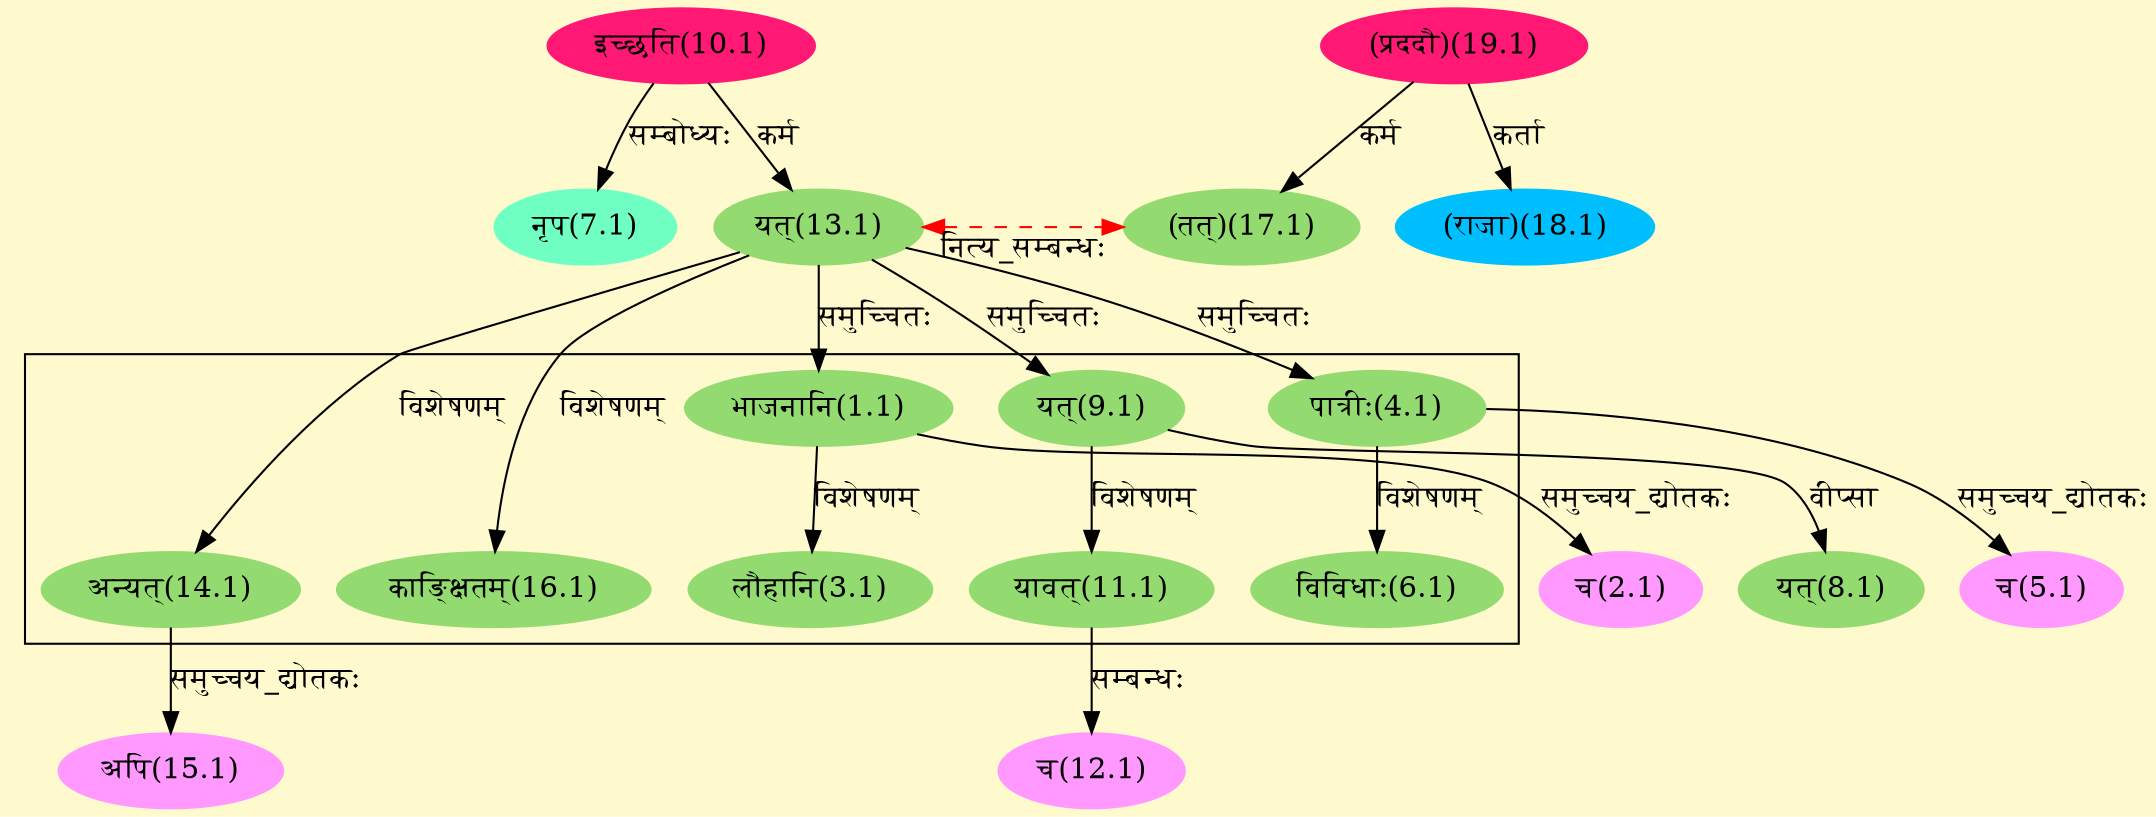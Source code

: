 digraph G{
rankdir=BT;
 compound=true;
 bgcolor="lemonchiffon1";

subgraph cluster_1{
Node1_1 [style=filled, color="#93DB70" label = "भाजनानि(1.1)"]
Node13_1 [style=filled, color="#93DB70" label = "यत्(13.1)"]
Node3_1 [style=filled, color="#93DB70" label = "लौहानि(3.1)"]
Node4_1 [style=filled, color="#93DB70" label = "पात्रीः(4.1)"]
Node6_1 [style=filled, color="#93DB70" label = "विविधाः(6.1)"]
Node9_1 [style=filled, color="#93DB70" label = "यत्(9.1)"]
Node11_1 [style=filled, color="#93DB70" label = "यावत्(11.1)"]
Node14_1 [style=filled, color="#93DB70" label = "अन्यत्(14.1)"]
Node16_1 [style=filled, color="#93DB70" label = "काङ्क्षितम्(16.1)"]

}
Node2_1 [style=filled, color="#FF99FF" label = "च(2.1)"]
Node1_1 [style=filled, color="#93DB70" label = "भाजनानि(1.1)"]
Node5_1 [style=filled, color="#FF99FF" label = "च(5.1)"]
Node4_1 [style=filled, color="#93DB70" label = "पात्रीः(4.1)"]
Node7_1 [style=filled, color="#6FFFC3" label = "नृप(7.1)"]
Node10_1 [style=filled, color="#FF1975" label = "इच्छति(10.1)"]
Node8_1 [style=filled, color="#93DB70" label = "यत्(8.1)"]
Node9_1 [style=filled, color="#93DB70" label = "यत्(9.1)"]
Node [style=filled, color="" label = "()"]
Node12_1 [style=filled, color="#FF99FF" label = "च(12.1)"]
Node11_1 [style=filled, color="#93DB70" label = "यावत्(11.1)"]
Node13_1 [style=filled, color="#93DB70" label = "यत्(13.1)"]
Node17_1 [style=filled, color="#93DB70" label = "(तत्)(17.1)"]
Node15_1 [style=filled, color="#FF99FF" label = "अपि(15.1)"]
Node14_1 [style=filled, color="#93DB70" label = "अन्यत्(14.1)"]
Node19_1 [style=filled, color="#FF1975" label = "(प्रददौ)(19.1)"]
Node18_1 [style=filled, color="#00BFFF" label = "(राजा)(18.1)"]
{rank = same; Node13_1; Node17_1;}
/* Start of Relations section */

Node1_1 -> Node13_1 [  label="समुच्चितः"  dir="back" ]
Node2_1 -> Node1_1 [  label="समुच्चय_द्योतकः"  dir="back" ]
Node3_1 -> Node1_1 [  label="विशेषणम्"  dir="back" ]
Node4_1 -> Node13_1 [  label="समुच्चितः"  dir="back" ]
Node5_1 -> Node4_1 [  label="समुच्चय_द्योतकः"  dir="back" ]
Node6_1 -> Node4_1 [  label="विशेषणम्"  dir="back" ]
Node7_1 -> Node10_1 [  label="सम्बोध्यः"  dir="back" ]
Node8_1 -> Node9_1 [  label="वीप्सा"  dir="back" ]
Node9_1 -> Node13_1 [  label="समुच्चितः"  dir="back" ]
Node11_1 -> Node9_1 [  label="विशेषणम्"  dir="back" ]
Node12_1 -> Node11_1 [  label="सम्बन्धः"  dir="back" ]
Node13_1 -> Node10_1 [  label="कर्म"  dir="back" ]
Node13_1 -> Node17_1 [ style=dashed color="red" label="नित्य_सम्बन्धः"  dir="both" ]
Node14_1 -> Node13_1 [  label="विशेषणम्"  dir="back" ]
Node15_1 -> Node14_1 [  label="समुच्चय_द्योतकः"  dir="back" ]
Node16_1 -> Node13_1 [  label="विशेषणम्"  dir="back" ]
Node17_1 -> Node19_1 [  label="कर्म"  dir="back" ]
Node18_1 -> Node19_1 [  label="कर्ता"  dir="back" ]
}
